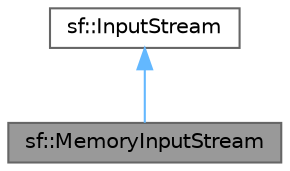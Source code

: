 digraph "sf::MemoryInputStream"
{
 // LATEX_PDF_SIZE
  bgcolor="transparent";
  edge [fontname=Helvetica,fontsize=10,labelfontname=Helvetica,labelfontsize=10];
  node [fontname=Helvetica,fontsize=10,shape=box,height=0.2,width=0.4];
  Node1 [id="Node000001",label="sf::MemoryInputStream",height=0.2,width=0.4,color="gray40", fillcolor="grey60", style="filled", fontcolor="black",tooltip="Implementation of input stream based on a memory chunk."];
  Node2 -> Node1 [id="edge1_Node000001_Node000002",dir="back",color="steelblue1",style="solid",tooltip=" "];
  Node2 [id="Node000002",label="sf::InputStream",height=0.2,width=0.4,color="gray40", fillcolor="white", style="filled",URL="$classsf_1_1_input_stream.html",tooltip="Abstract class for custom file input streams."];
}
